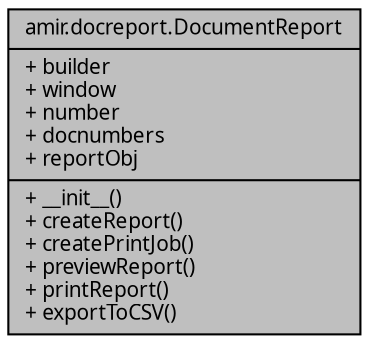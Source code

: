 digraph "amir.docreport.DocumentReport"
{
 // LATEX_PDF_SIZE
  edge [fontname="FreeSans.ttf",fontsize="10",labelfontname="FreeSans.ttf",labelfontsize="10"];
  node [fontname="FreeSans.ttf",fontsize="10",shape=record];
  Node1 [label="{amir.docreport.DocumentReport\n|+ builder\l+ window\l+ number\l+ docnumbers\l+ reportObj\l|+ __init__()\l+ createReport()\l+ createPrintJob()\l+ previewReport()\l+ printReport()\l+ exportToCSV()\l}",height=0.2,width=0.4,color="black", fillcolor="grey75", style="filled", fontcolor="black",tooltip=" "];
}
